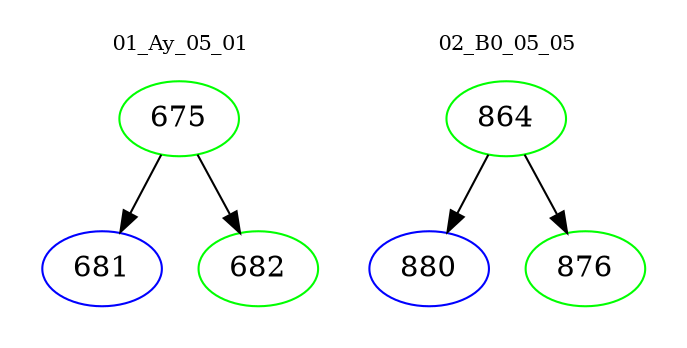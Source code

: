 digraph{
subgraph cluster_0 {
color = white
label = "01_Ay_05_01";
fontsize=10;
T0_675 [label="675", color="green"]
T0_675 -> T0_681 [color="black"]
T0_681 [label="681", color="blue"]
T0_675 -> T0_682 [color="black"]
T0_682 [label="682", color="green"]
}
subgraph cluster_1 {
color = white
label = "02_B0_05_05";
fontsize=10;
T1_864 [label="864", color="green"]
T1_864 -> T1_880 [color="black"]
T1_880 [label="880", color="blue"]
T1_864 -> T1_876 [color="black"]
T1_876 [label="876", color="green"]
}
}
